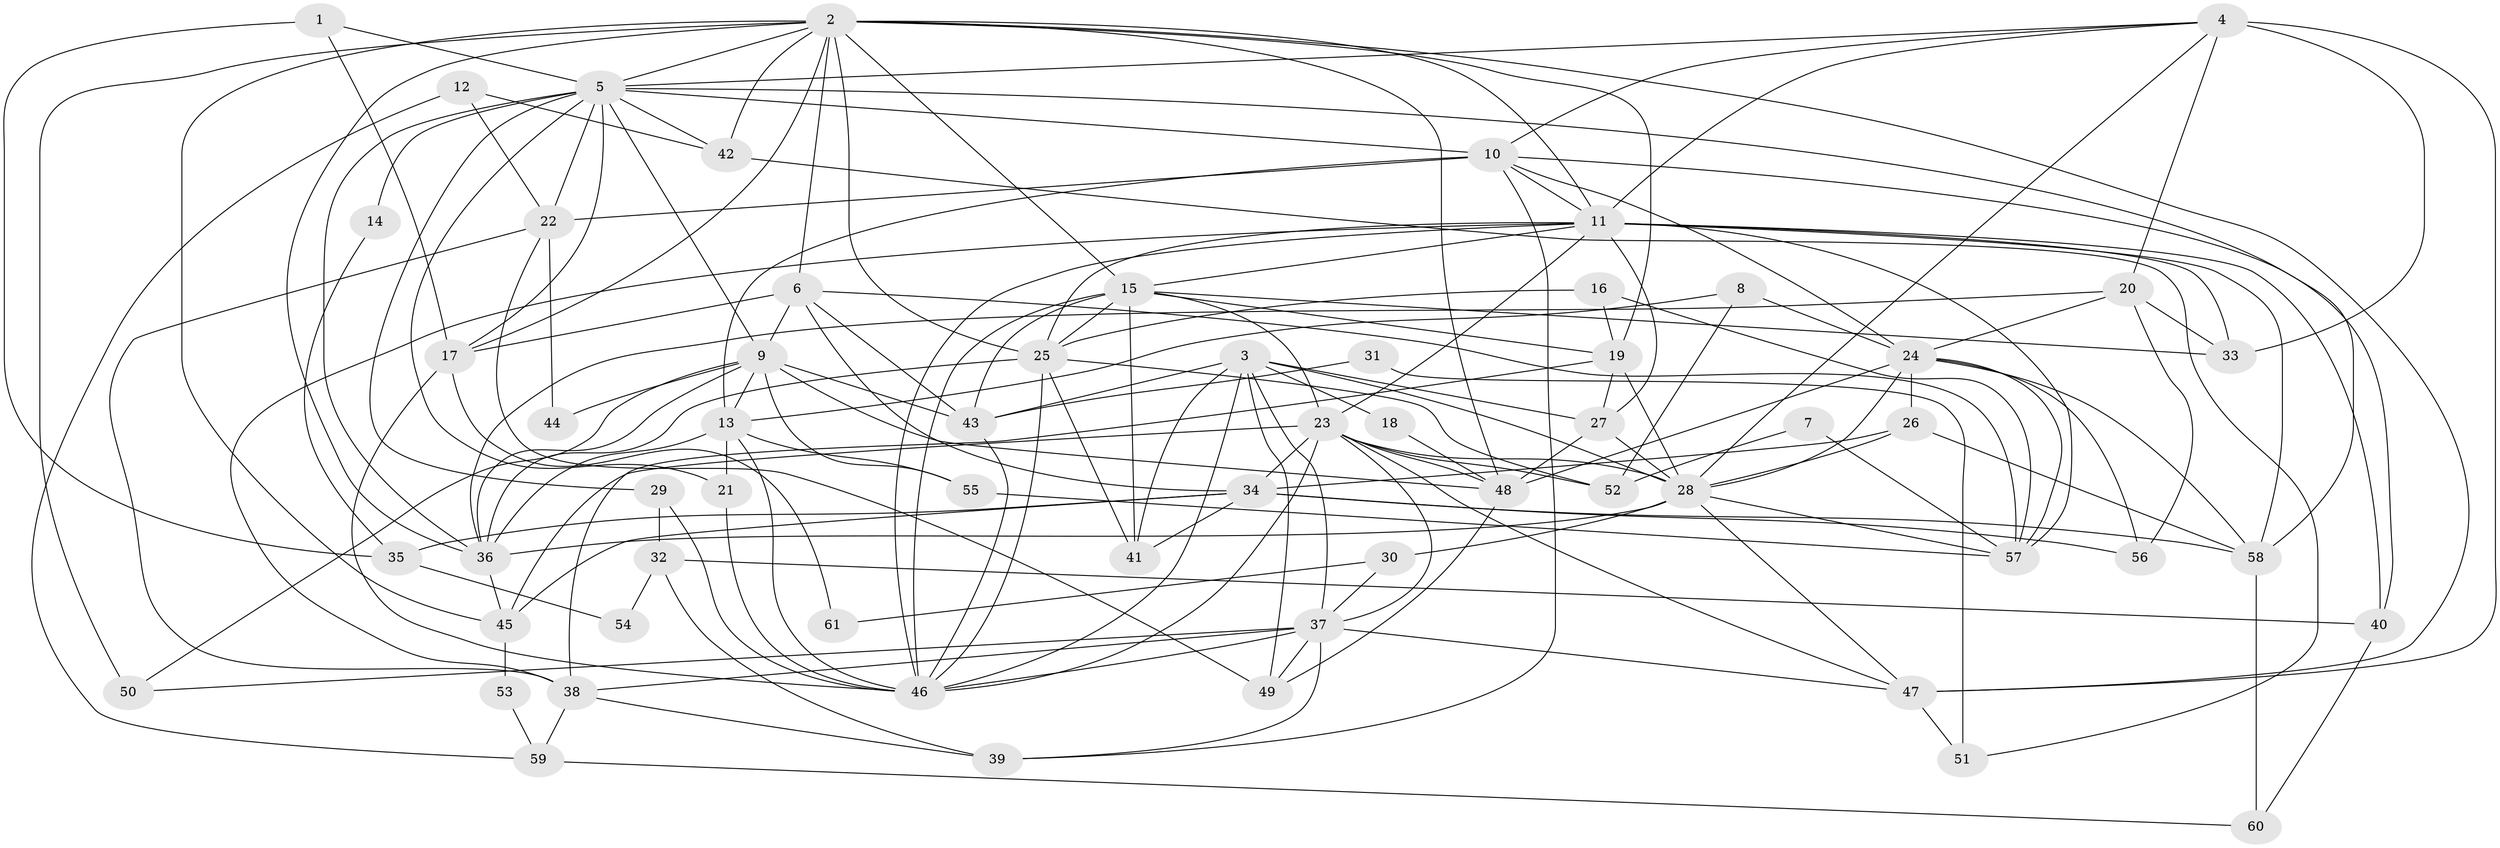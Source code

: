 // original degree distribution, {3: 0.2892561983471074, 4: 0.34710743801652894, 5: 0.11570247933884298, 6: 0.12396694214876033, 2: 0.09090909090909091, 8: 0.008264462809917356, 7: 0.024793388429752067}
// Generated by graph-tools (version 1.1) at 2025/36/03/09/25 02:36:09]
// undirected, 61 vertices, 167 edges
graph export_dot {
graph [start="1"]
  node [color=gray90,style=filled];
  1;
  2;
  3;
  4;
  5;
  6;
  7;
  8;
  9;
  10;
  11;
  12;
  13;
  14;
  15;
  16;
  17;
  18;
  19;
  20;
  21;
  22;
  23;
  24;
  25;
  26;
  27;
  28;
  29;
  30;
  31;
  32;
  33;
  34;
  35;
  36;
  37;
  38;
  39;
  40;
  41;
  42;
  43;
  44;
  45;
  46;
  47;
  48;
  49;
  50;
  51;
  52;
  53;
  54;
  55;
  56;
  57;
  58;
  59;
  60;
  61;
  1 -- 5 [weight=1.0];
  1 -- 17 [weight=1.0];
  1 -- 35 [weight=1.0];
  2 -- 5 [weight=1.0];
  2 -- 6 [weight=1.0];
  2 -- 11 [weight=1.0];
  2 -- 15 [weight=1.0];
  2 -- 17 [weight=1.0];
  2 -- 19 [weight=3.0];
  2 -- 25 [weight=1.0];
  2 -- 36 [weight=1.0];
  2 -- 42 [weight=2.0];
  2 -- 45 [weight=1.0];
  2 -- 47 [weight=1.0];
  2 -- 48 [weight=1.0];
  2 -- 50 [weight=1.0];
  3 -- 18 [weight=1.0];
  3 -- 27 [weight=1.0];
  3 -- 28 [weight=1.0];
  3 -- 37 [weight=1.0];
  3 -- 41 [weight=1.0];
  3 -- 43 [weight=1.0];
  3 -- 46 [weight=1.0];
  3 -- 49 [weight=1.0];
  4 -- 5 [weight=1.0];
  4 -- 10 [weight=1.0];
  4 -- 11 [weight=1.0];
  4 -- 20 [weight=2.0];
  4 -- 28 [weight=1.0];
  4 -- 33 [weight=1.0];
  4 -- 47 [weight=2.0];
  5 -- 9 [weight=1.0];
  5 -- 10 [weight=1.0];
  5 -- 14 [weight=1.0];
  5 -- 17 [weight=1.0];
  5 -- 21 [weight=1.0];
  5 -- 22 [weight=1.0];
  5 -- 29 [weight=1.0];
  5 -- 36 [weight=1.0];
  5 -- 42 [weight=1.0];
  5 -- 58 [weight=1.0];
  6 -- 9 [weight=1.0];
  6 -- 17 [weight=1.0];
  6 -- 34 [weight=1.0];
  6 -- 43 [weight=1.0];
  6 -- 57 [weight=1.0];
  7 -- 52 [weight=1.0];
  7 -- 57 [weight=1.0];
  8 -- 13 [weight=1.0];
  8 -- 24 [weight=1.0];
  8 -- 52 [weight=1.0];
  9 -- 13 [weight=1.0];
  9 -- 36 [weight=1.0];
  9 -- 43 [weight=1.0];
  9 -- 44 [weight=1.0];
  9 -- 48 [weight=1.0];
  9 -- 50 [weight=1.0];
  9 -- 55 [weight=2.0];
  10 -- 11 [weight=1.0];
  10 -- 13 [weight=1.0];
  10 -- 22 [weight=1.0];
  10 -- 24 [weight=1.0];
  10 -- 39 [weight=1.0];
  10 -- 40 [weight=1.0];
  11 -- 15 [weight=1.0];
  11 -- 23 [weight=1.0];
  11 -- 25 [weight=1.0];
  11 -- 27 [weight=2.0];
  11 -- 33 [weight=1.0];
  11 -- 38 [weight=1.0];
  11 -- 40 [weight=1.0];
  11 -- 46 [weight=1.0];
  11 -- 57 [weight=1.0];
  11 -- 58 [weight=2.0];
  12 -- 22 [weight=1.0];
  12 -- 42 [weight=1.0];
  12 -- 59 [weight=1.0];
  13 -- 21 [weight=1.0];
  13 -- 36 [weight=2.0];
  13 -- 46 [weight=1.0];
  13 -- 55 [weight=1.0];
  14 -- 35 [weight=1.0];
  15 -- 19 [weight=1.0];
  15 -- 23 [weight=1.0];
  15 -- 25 [weight=1.0];
  15 -- 33 [weight=1.0];
  15 -- 41 [weight=1.0];
  15 -- 43 [weight=1.0];
  15 -- 46 [weight=1.0];
  16 -- 19 [weight=1.0];
  16 -- 25 [weight=1.0];
  16 -- 57 [weight=1.0];
  17 -- 46 [weight=1.0];
  17 -- 61 [weight=1.0];
  18 -- 48 [weight=1.0];
  19 -- 27 [weight=1.0];
  19 -- 28 [weight=1.0];
  19 -- 38 [weight=1.0];
  20 -- 24 [weight=1.0];
  20 -- 33 [weight=1.0];
  20 -- 36 [weight=1.0];
  20 -- 56 [weight=1.0];
  21 -- 46 [weight=1.0];
  22 -- 38 [weight=1.0];
  22 -- 44 [weight=1.0];
  22 -- 49 [weight=1.0];
  23 -- 28 [weight=1.0];
  23 -- 34 [weight=2.0];
  23 -- 37 [weight=1.0];
  23 -- 45 [weight=1.0];
  23 -- 46 [weight=1.0];
  23 -- 47 [weight=1.0];
  23 -- 48 [weight=1.0];
  23 -- 52 [weight=1.0];
  24 -- 26 [weight=2.0];
  24 -- 28 [weight=1.0];
  24 -- 48 [weight=1.0];
  24 -- 56 [weight=1.0];
  24 -- 57 [weight=1.0];
  24 -- 58 [weight=1.0];
  25 -- 36 [weight=1.0];
  25 -- 41 [weight=1.0];
  25 -- 46 [weight=1.0];
  25 -- 52 [weight=1.0];
  26 -- 28 [weight=1.0];
  26 -- 34 [weight=1.0];
  26 -- 58 [weight=1.0];
  27 -- 28 [weight=1.0];
  27 -- 48 [weight=1.0];
  28 -- 30 [weight=1.0];
  28 -- 36 [weight=1.0];
  28 -- 47 [weight=1.0];
  28 -- 57 [weight=1.0];
  29 -- 32 [weight=1.0];
  29 -- 46 [weight=1.0];
  30 -- 37 [weight=1.0];
  30 -- 61 [weight=1.0];
  31 -- 43 [weight=1.0];
  31 -- 51 [weight=1.0];
  32 -- 39 [weight=1.0];
  32 -- 40 [weight=1.0];
  32 -- 54 [weight=1.0];
  34 -- 35 [weight=1.0];
  34 -- 41 [weight=1.0];
  34 -- 45 [weight=1.0];
  34 -- 56 [weight=1.0];
  34 -- 58 [weight=1.0];
  35 -- 54 [weight=1.0];
  36 -- 45 [weight=1.0];
  37 -- 38 [weight=1.0];
  37 -- 39 [weight=1.0];
  37 -- 46 [weight=1.0];
  37 -- 47 [weight=1.0];
  37 -- 49 [weight=1.0];
  37 -- 50 [weight=1.0];
  38 -- 39 [weight=1.0];
  38 -- 59 [weight=1.0];
  40 -- 60 [weight=1.0];
  42 -- 51 [weight=1.0];
  43 -- 46 [weight=1.0];
  45 -- 53 [weight=1.0];
  47 -- 51 [weight=1.0];
  48 -- 49 [weight=1.0];
  53 -- 59 [weight=1.0];
  55 -- 57 [weight=1.0];
  58 -- 60 [weight=1.0];
  59 -- 60 [weight=1.0];
}
